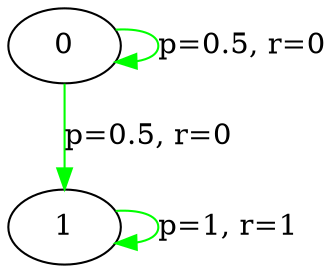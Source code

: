 digraph  {
	0 -> 0	 [color=green,
		label="p=0.5, r=0"];
	0 -> 1	 [color=green,
		label="p=0.5, r=0"];
	1 -> 1	 [color=green,
		label="p=1, r=1"];
}
